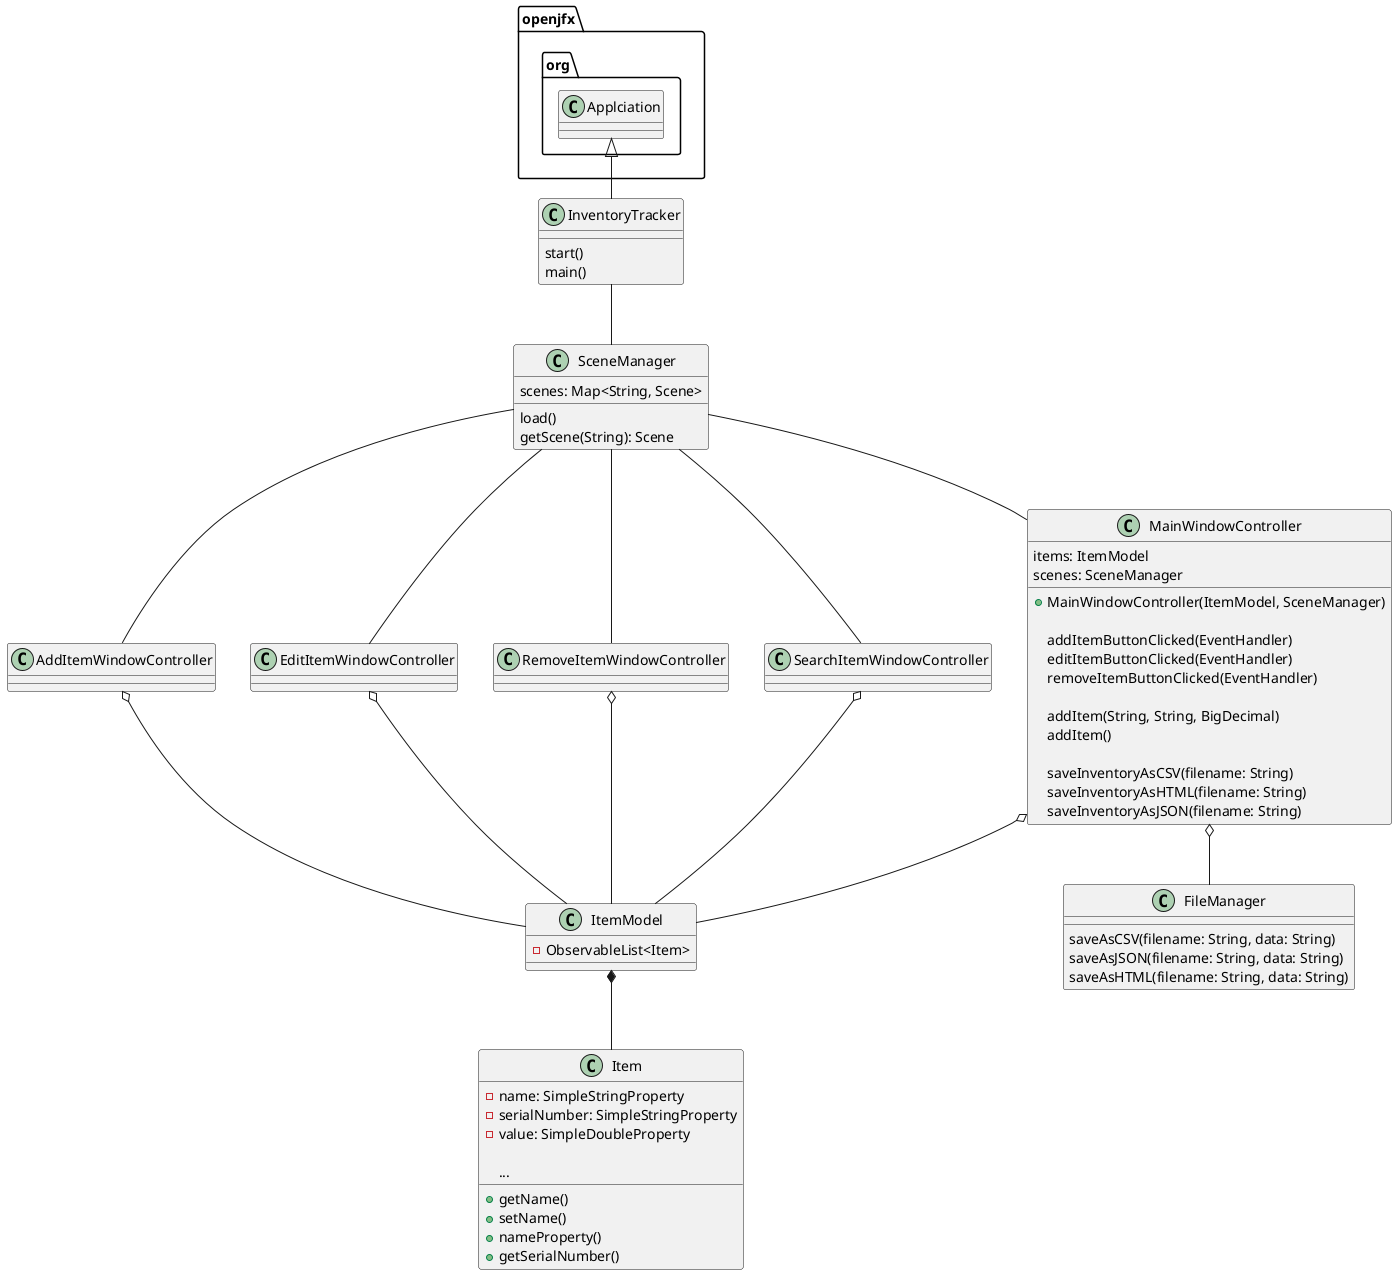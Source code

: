 @startuml
'https://plantuml.com/class-diagram

class InventoryTracker {
    start()
    main()
}

class SceneManager {
    scenes: Map<String, Scene>

    load()
    getScene(String): Scene
}

class MainWindowController {
    items: ItemModel
    scenes: SceneManager

    + MainWindowController(ItemModel, SceneManager)

    addItemButtonClicked(EventHandler)
    editItemButtonClicked(EventHandler)
    removeItemButtonClicked(EventHandler)

    addItem(String, String, BigDecimal)
    addItem()

    saveInventoryAsCSV(filename: String)
    saveInventoryAsHTML(filename: String)
    saveInventoryAsJSON(filename: String)
}

class AddItemWindowController {

}

class EditItemWindowController {

}

class RemoveItemWindowController {

}

class SearchItemWindowController {

}

class ItemModel {
    - ObservableList<Item>
}

class Item {
    - name: SimpleStringProperty
    - serialNumber: SimpleStringProperty
    - value: SimpleDoubleProperty

    + getName()
    + setName()
    + nameProperty()
    + getSerialNumber()
    ...
}

class FileManager {
    saveAsCSV(filename: String, data: String)
    saveAsJSON(filename: String, data: String)
    saveAsHTML(filename: String, data: String)
}

MainWindowController o-- FileManager
openjfx.org.Applciation <|-- InventoryTracker
InventoryTracker -- SceneManager
SceneManager -- MainWindowController
SceneManager -- AddItemWindowController
SceneManager -- EditItemWindowController
SceneManager -- RemoveItemWindowController
SceneManager -- SearchItemWindowController
MainWindowController o-- ItemModel
SearchItemWindowController o-- ItemModel
RemoveItemWindowController o-- ItemModel
EditItemWindowController o-- ItemModel
AddItemWindowController o-- ItemModel
ItemModel *-- Item


@enduml